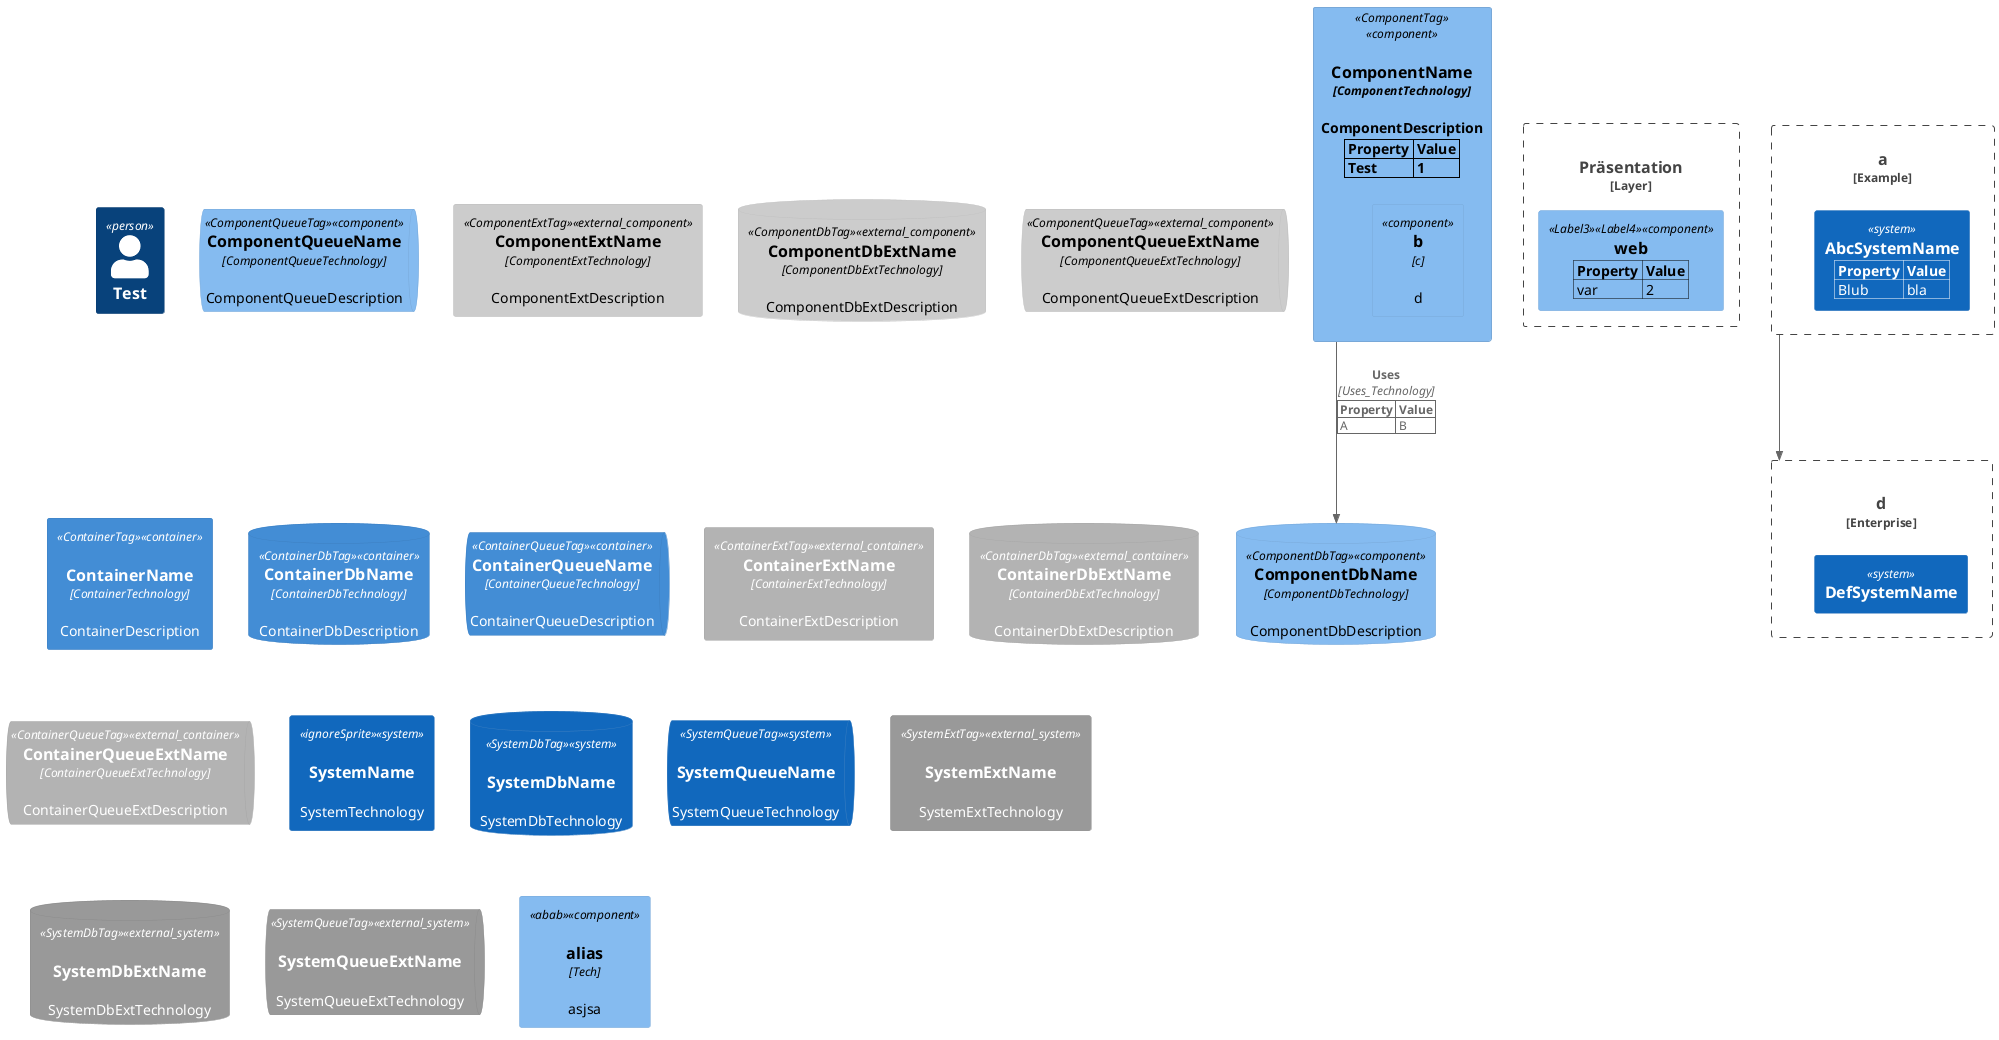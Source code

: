 @startuml

!include <C4/C4_Component>

Boundary(presentation, "Präsentation", "Layer", $tags="Label1+Label2") {
  AddProperty("var", 2)
  Component(web, "web", $tags="Label3+Label4")
}

AddProperty("Test", "1")
Component(component1, "ComponentName", "ComponentTechnology", "ComponentDescription", "ignoreSprite", "ComponentTag") {
    Component(a, "b", "c", "d")
}

Person(test111, "Test")
AddProperty("Blub", "bla")
Boundary(abc, "a", "Example", $tags="Layer") {
    System(abcSystem, "AbcSystemName")
}

Enterprise_Boundary(def, "d", "System") {
    System(defSystem, "DefSystemName")
}

Rel(abc, def, "")

ComponentDb(componentDb1, "ComponentDbName", "ComponentDbTechnology", "ComponentDbDescription", $tags="ComponentDbTag")
ComponentQueue(componentQueue1, "ComponentQueueName", "ComponentQueueTechnology", "ComponentQueueDescription", $tags="ComponentQueueTag")

Component_Ext(component_ext1, "ComponentExtName", "ComponentExtTechnology", "ComponentExtDescription", $tags="ComponentExtTag")
ComponentDb_Ext(componentDb_ext1, "ComponentDbExtName", "ComponentDbExtTechnology", "ComponentDbExtDescription", $tags="ComponentDbTag")
ComponentQueue_Ext(componentQueue_ext1, "ComponentQueueExtName", "ComponentQueueExtTechnology", "ComponentQueueExtDescription", $tags="ComponentQueueTag")

Container(container1, "ContainerName", "ContainerTechnology", "ContainerDescription", "ignoreSprite", "ContainerTag")
ContainerDb(containerDb1, "ContainerDbName", "ContainerDbTechnology", "ContainerDbDescription", $tags="ContainerDbTag")
ContainerQueue(containerQueue1, "ContainerQueueName", "ContainerQueueTechnology", "ContainerQueueDescription", $tags="ContainerQueueTag")

Container_Ext(container_ext1, "ContainerExtName", "ContainerExtTechnology", "ContainerExtDescription", $tags="ContainerExtTag")
ContainerDb_Ext(containerDb_ext1, "ContainerDbExtName", "ContainerDbExtTechnology", "ContainerDbExtDescription", $tags="ContainerDbTag")
ContainerQueue_Ext(containerQueue_ext1, "ContainerQueueExtName", "ContainerQueueExtTechnology", "ContainerQueueExtDescription", $tags="ContainerQueueTag")

System(system1, "SystemName", "SystemTechnology", "SystemDescription", "ignoreSprite", "SystemTag")
SystemDb(systemDb1, "SystemDbName", "SystemDbTechnology", "SystemDbDescription", $tags="SystemDbTag")
SystemQueue(systemQueue1, "SystemQueueName", "SystemQueueTechnology", "SystemQueueDescription", $tags="SystemQueueTag")

System_Ext(system_ext1, "SystemExtName", "SystemExtTechnology", "SystemExtDescription", $tags="SystemExtTag")
SystemDb_Ext(systemDb_ext1, "SystemDbExtName", "SystemDbExtTechnology", "SystemDbExtDescription", $tags="SystemDbTag")
SystemQueue_Ext(systemQueue_ext1, "SystemQueueExtName", "SystemQueueExtTechnology", "SystemQueueExtDescription", $tags="SystemQueueTag")

Component($label=alias, $alias=label, "Tech", $descr = "asjsa", $tags="abab", $sprite="ababa")

AddProperty("A", "B")
Rel(component1, componentDb1, "Uses", "Uses_Technology", $tags="DEPENDS_ON")

@enduml